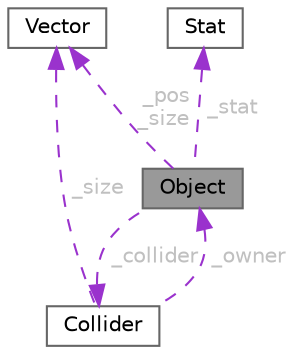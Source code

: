 digraph "Object"
{
 // LATEX_PDF_SIZE
  bgcolor="transparent";
  edge [fontname=Helvetica,fontsize=10,labelfontname=Helvetica,labelfontsize=10];
  node [fontname=Helvetica,fontsize=10,shape=box,height=0.2,width=0.4];
  Node1 [id="Node000001",label="Object",height=0.2,width=0.4,color="gray40", fillcolor="grey60", style="filled", fontcolor="black",tooltip=" "];
  Node2 -> Node1 [id="edge1_Node000001_Node000002",dir="back",color="darkorchid3",style="dashed",tooltip=" ",label=" _stat",fontcolor="grey" ];
  Node2 [id="Node000002",label="Stat",height=0.2,width=0.4,color="gray40", fillcolor="white", style="filled",URL="$struct_stat.html",tooltip=" "];
  Node3 -> Node1 [id="edge2_Node000001_Node000003",dir="back",color="darkorchid3",style="dashed",tooltip=" ",label=" _pos\n_size",fontcolor="grey" ];
  Node3 [id="Node000003",label="Vector",height=0.2,width=0.4,color="gray40", fillcolor="white", style="filled",URL="$struct_vector.html",tooltip=" "];
  Node4 -> Node1 [id="edge3_Node000001_Node000004",dir="back",color="darkorchid3",style="dashed",tooltip=" ",label=" _collider",fontcolor="grey" ];
  Node4 [id="Node000004",label="Collider",height=0.2,width=0.4,color="gray40", fillcolor="white", style="filled",URL="$class_collider.html",tooltip=" "];
  Node3 -> Node4 [id="edge4_Node000004_Node000003",dir="back",color="darkorchid3",style="dashed",tooltip=" ",label=" _size",fontcolor="grey" ];
  Node1 -> Node4 [id="edge5_Node000004_Node000001",dir="back",color="darkorchid3",style="dashed",tooltip=" ",label=" _owner",fontcolor="grey" ];
}
